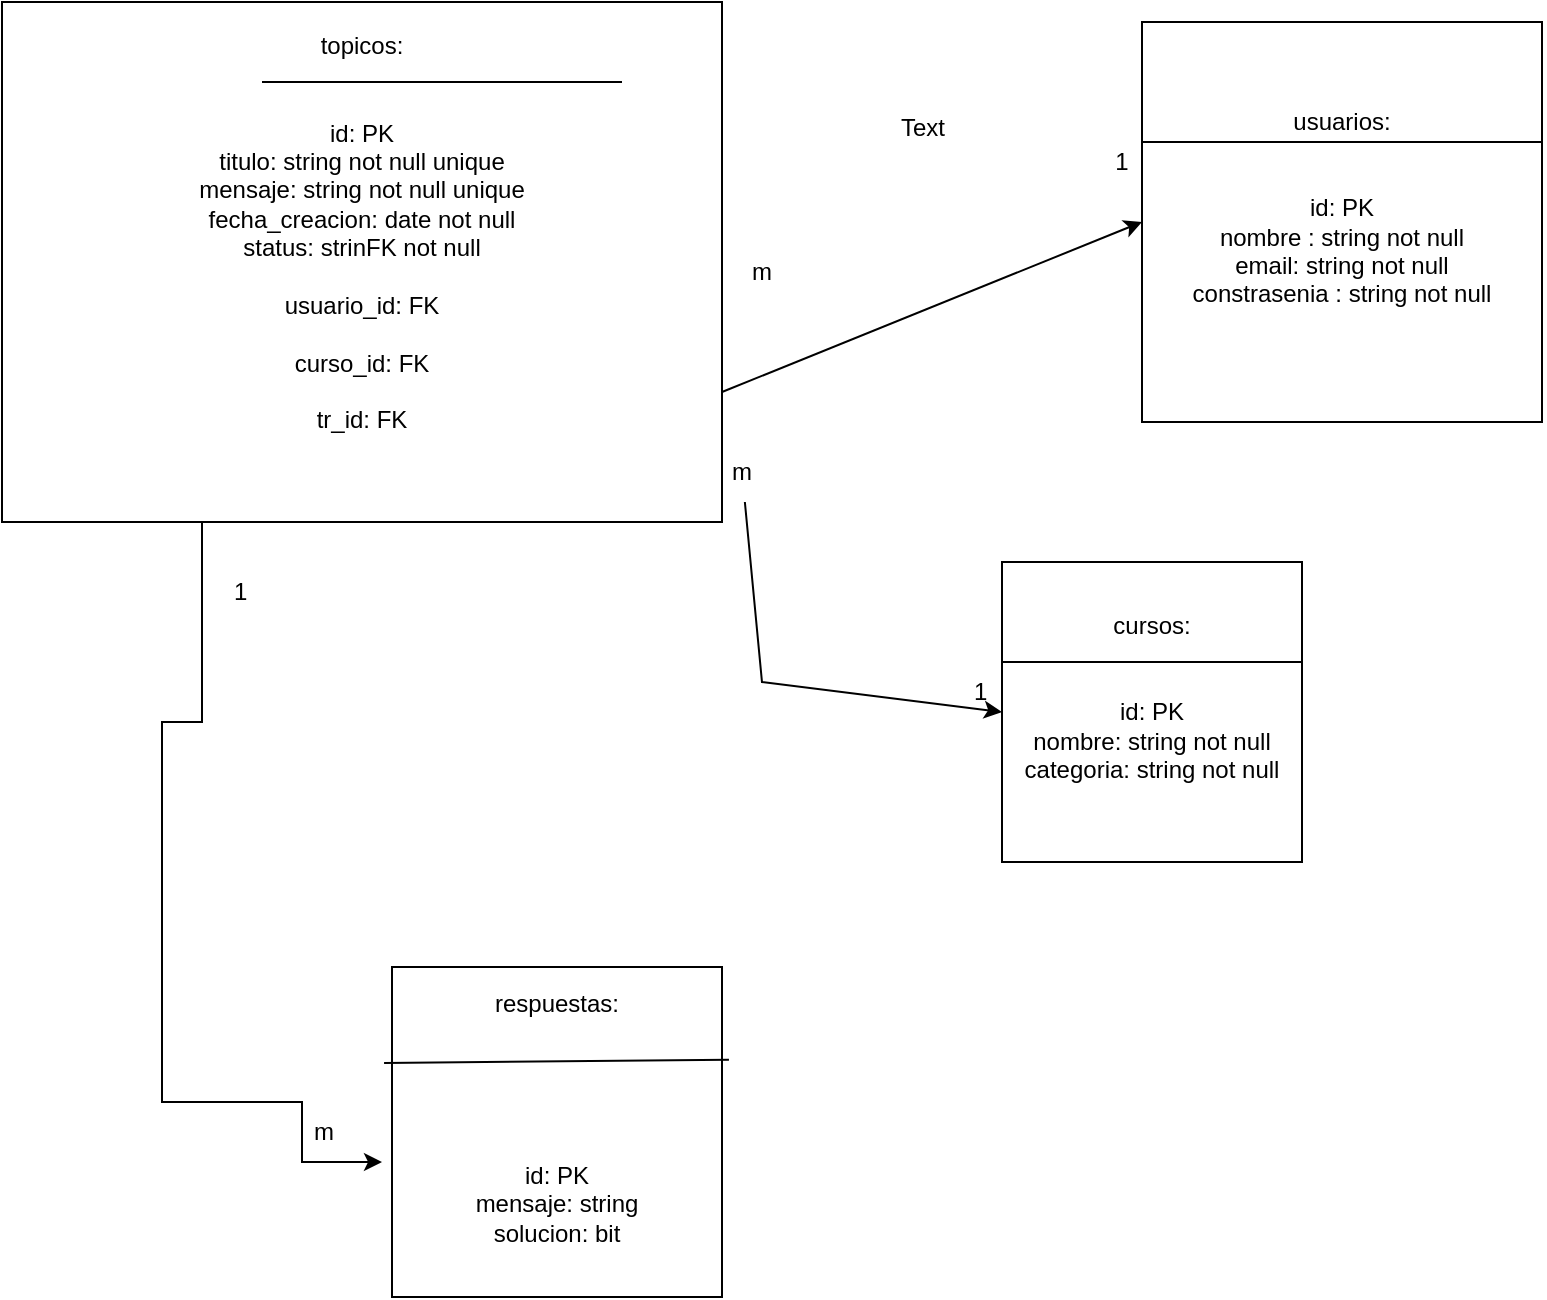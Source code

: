 <mxfile version="21.8.2" type="device">
  <diagram name="Página-1" id="uLLE9xcBZAL9IsNxi--x">
    <mxGraphModel dx="1707" dy="462" grid="1" gridSize="10" guides="1" tooltips="1" connect="1" arrows="1" fold="1" page="1" pageScale="1" pageWidth="827" pageHeight="1169" math="0" shadow="0">
      <root>
        <mxCell id="0" />
        <mxCell id="1" parent="0" />
        <mxCell id="vYP1lrNpKRu_MKm1QBxM-2" value="&lt;div&gt;usuarios:&lt;/div&gt;&lt;div&gt;&lt;br&gt;&lt;/div&gt;&lt;div&gt;&lt;br&gt;&lt;/div&gt;&lt;div&gt;id: PK&lt;br&gt;&lt;/div&gt;&lt;div&gt;nombre : string not null&lt;/div&gt;&lt;div&gt;email: string not null&lt;/div&gt;&lt;div&gt;constrasenia : string not null&lt;br&gt;&lt;/div&gt;&lt;div&gt;&lt;br&gt;&lt;/div&gt;" style="whiteSpace=wrap;html=1;aspect=fixed;" parent="1" vertex="1">
          <mxGeometry x="530" y="220" width="200" height="200" as="geometry" />
        </mxCell>
        <mxCell id="vYP1lrNpKRu_MKm1QBxM-5" value="" style="group" parent="1" vertex="1" connectable="0">
          <mxGeometry x="70" y="210" width="250" height="260" as="geometry" />
        </mxCell>
        <mxCell id="vYP1lrNpKRu_MKm1QBxM-1" value="&lt;div&gt;topicos:&lt;/div&gt;&lt;div&gt;&lt;br&gt;&lt;/div&gt;&lt;div&gt;&lt;br&gt;&lt;/div&gt;&lt;div&gt;id: PK&lt;br&gt;&lt;/div&gt;&lt;div&gt;titulo: string not null unique&lt;br&gt;&lt;/div&gt;&lt;div&gt;mensaje: string not null unique&lt;/div&gt;&lt;div&gt;fecha_creacion: date not null &lt;br&gt;&lt;/div&gt;&lt;div&gt;status: strinFK not null &lt;br&gt;&lt;/div&gt;&lt;div&gt;&lt;br&gt;&lt;/div&gt;&lt;div&gt;usuario_id: FK&lt;br&gt;&lt;/div&gt;&lt;div&gt;&lt;br&gt;&lt;/div&gt;&lt;div&gt;curso_id: FK &lt;br&gt;&lt;/div&gt;&lt;div&gt;&amp;nbsp;&lt;br&gt;&lt;/div&gt;&lt;div&gt;tr_id: FK&lt;/div&gt;&lt;div&gt;&lt;br&gt;&lt;/div&gt;&lt;div&gt;&lt;br&gt;&lt;/div&gt;" style="rounded=0;whiteSpace=wrap;html=1;" parent="vYP1lrNpKRu_MKm1QBxM-5" vertex="1">
          <mxGeometry x="-110" width="360" height="260" as="geometry" />
        </mxCell>
        <mxCell id="vYP1lrNpKRu_MKm1QBxM-3" value="" style="endArrow=none;html=1;rounded=0;" parent="vYP1lrNpKRu_MKm1QBxM-5" edge="1">
          <mxGeometry width="50" height="50" relative="1" as="geometry">
            <mxPoint x="20" y="40" as="sourcePoint" />
            <mxPoint x="200" y="40" as="targetPoint" />
            <Array as="points">
              <mxPoint x="100" y="40" />
            </Array>
          </mxGeometry>
        </mxCell>
        <mxCell id="vYP1lrNpKRu_MKm1QBxM-6" value="" style="endArrow=classic;html=1;rounded=0;exitX=1;exitY=0.75;exitDx=0;exitDy=0;entryX=0;entryY=0.5;entryDx=0;entryDy=0;" parent="1" source="vYP1lrNpKRu_MKm1QBxM-1" target="vYP1lrNpKRu_MKm1QBxM-2" edge="1">
          <mxGeometry width="50" height="50" relative="1" as="geometry">
            <mxPoint x="390" y="360" as="sourcePoint" />
            <mxPoint x="440" y="310" as="targetPoint" />
          </mxGeometry>
        </mxCell>
        <mxCell id="vYP1lrNpKRu_MKm1QBxM-7" value="1" style="text;html=1;strokeColor=none;fillColor=none;align=center;verticalAlign=middle;whiteSpace=wrap;rounded=0;" parent="1" vertex="1">
          <mxGeometry x="490" y="275" width="60" height="30" as="geometry" />
        </mxCell>
        <mxCell id="vYP1lrNpKRu_MKm1QBxM-8" value="m" style="text;html=1;strokeColor=none;fillColor=none;align=center;verticalAlign=middle;whiteSpace=wrap;rounded=0;" parent="1" vertex="1">
          <mxGeometry x="310" y="330" width="60" height="30" as="geometry" />
        </mxCell>
        <mxCell id="vYP1lrNpKRu_MKm1QBxM-11" value="&lt;div&gt;cursos:&lt;/div&gt;&lt;div&gt;&lt;br&gt;&lt;/div&gt;&lt;div&gt;&lt;br&gt;&lt;/div&gt;&lt;div&gt;id: PK &lt;br&gt;&lt;/div&gt;&lt;div&gt;nombre: string not null&lt;br&gt;&lt;/div&gt;&lt;div&gt;categoria: string not null&lt;br&gt;&lt;/div&gt;&lt;div&gt;&lt;br&gt;&lt;/div&gt;" style="whiteSpace=wrap;html=1;aspect=fixed;" parent="1" vertex="1">
          <mxGeometry x="460" y="490" width="150" height="150" as="geometry" />
        </mxCell>
        <mxCell id="vYP1lrNpKRu_MKm1QBxM-12" value="" style="endArrow=none;html=1;rounded=0;" parent="1" edge="1">
          <mxGeometry width="50" height="50" relative="1" as="geometry">
            <mxPoint x="530" y="280" as="sourcePoint" />
            <mxPoint x="730" y="280" as="targetPoint" />
          </mxGeometry>
        </mxCell>
        <mxCell id="vYP1lrNpKRu_MKm1QBxM-13" value="" style="endArrow=none;html=1;rounded=0;" parent="1" edge="1">
          <mxGeometry width="50" height="50" relative="1" as="geometry">
            <mxPoint x="460" y="540" as="sourcePoint" />
            <mxPoint x="610" y="540" as="targetPoint" />
          </mxGeometry>
        </mxCell>
        <mxCell id="vYP1lrNpKRu_MKm1QBxM-14" value="" style="endArrow=classic;html=1;rounded=0;entryX=0;entryY=0.5;entryDx=0;entryDy=0;" parent="1" source="vYP1lrNpKRu_MKm1QBxM-16" target="vYP1lrNpKRu_MKm1QBxM-11" edge="1">
          <mxGeometry width="50" height="50" relative="1" as="geometry">
            <mxPoint x="320" y="390" as="sourcePoint" />
            <mxPoint x="440" y="400" as="targetPoint" />
            <Array as="points">
              <mxPoint x="340" y="550" />
            </Array>
          </mxGeometry>
        </mxCell>
        <mxCell id="vYP1lrNpKRu_MKm1QBxM-15" value="1" style="text;strokeColor=none;fillColor=none;align=left;verticalAlign=middle;spacingLeft=4;spacingRight=4;overflow=hidden;points=[[0,0.5],[1,0.5]];portConstraint=eastwest;rotatable=0;whiteSpace=wrap;html=1;" parent="1" vertex="1">
          <mxGeometry x="440" y="540" width="80" height="30" as="geometry" />
        </mxCell>
        <mxCell id="vYP1lrNpKRu_MKm1QBxM-18" style="edgeStyle=orthogonalEdgeStyle;rounded=0;orthogonalLoop=1;jettySize=auto;html=1;" parent="1" source="vYP1lrNpKRu_MKm1QBxM-1" edge="1">
          <mxGeometry relative="1" as="geometry">
            <mxPoint x="150" y="790" as="targetPoint" />
            <Array as="points">
              <mxPoint x="60" y="570" />
              <mxPoint x="40" y="570" />
              <mxPoint x="40" y="760" />
              <mxPoint x="110" y="760" />
              <mxPoint x="110" y="790" />
            </Array>
          </mxGeometry>
        </mxCell>
        <mxCell id="vYP1lrNpKRu_MKm1QBxM-16" value="m" style="text;html=1;strokeColor=none;fillColor=none;align=center;verticalAlign=middle;whiteSpace=wrap;rounded=0;" parent="1" vertex="1">
          <mxGeometry x="300" y="430" width="60" height="30" as="geometry" />
        </mxCell>
        <mxCell id="vYP1lrNpKRu_MKm1QBxM-19" value="1" style="text;strokeColor=none;fillColor=none;align=left;verticalAlign=middle;spacingLeft=4;spacingRight=4;overflow=hidden;points=[[0,0.5],[1,0.5]];portConstraint=eastwest;rotatable=0;whiteSpace=wrap;html=1;" parent="1" vertex="1">
          <mxGeometry x="70" y="490" width="80" height="30" as="geometry" />
        </mxCell>
        <mxCell id="vYP1lrNpKRu_MKm1QBxM-20" value="m" style="text;strokeColor=none;fillColor=none;align=left;verticalAlign=middle;spacingLeft=4;spacingRight=4;overflow=hidden;points=[[0,0.5],[1,0.5]];portConstraint=eastwest;rotatable=0;whiteSpace=wrap;html=1;" parent="1" vertex="1">
          <mxGeometry x="110" y="760" width="80" height="30" as="geometry" />
        </mxCell>
        <mxCell id="vYP1lrNpKRu_MKm1QBxM-24" value="&lt;div&gt;respuestas:&lt;/div&gt;&lt;div&gt;&lt;br&gt;&lt;/div&gt;&lt;div&gt;&lt;br&gt;&lt;/div&gt;&lt;div&gt;&lt;br&gt;&lt;/div&gt;&lt;div&gt;&lt;br&gt;&lt;/div&gt;&lt;div&gt;&lt;br&gt;&lt;/div&gt;&lt;div&gt;id: PK&lt;br&gt;&lt;/div&gt;&lt;div&gt;mensaje: string&lt;/div&gt;&lt;div&gt;solucion: bit&lt;br&gt;&lt;/div&gt;&lt;div&gt;&lt;br&gt;&lt;/div&gt;" style="whiteSpace=wrap;html=1;aspect=fixed;" parent="1" vertex="1">
          <mxGeometry x="155" y="692.5" width="165" height="165" as="geometry" />
        </mxCell>
        <mxCell id="vYP1lrNpKRu_MKm1QBxM-26" value="" style="endArrow=none;html=1;rounded=0;entryX=1.021;entryY=0.281;entryDx=0;entryDy=0;entryPerimeter=0;exitX=-0.024;exitY=0.291;exitDx=0;exitDy=0;exitPerimeter=0;" parent="1" source="vYP1lrNpKRu_MKm1QBxM-24" target="vYP1lrNpKRu_MKm1QBxM-24" edge="1">
          <mxGeometry width="50" height="50" relative="1" as="geometry">
            <mxPoint x="510" y="790" as="sourcePoint" />
            <mxPoint x="670" y="790" as="targetPoint" />
          </mxGeometry>
        </mxCell>
        <mxCell id="vYP1lrNpKRu_MKm1QBxM-29" value="Text" style="text;html=1;align=center;verticalAlign=middle;resizable=0;points=[];autosize=1;strokeColor=none;fillColor=none;" parent="1" vertex="1">
          <mxGeometry x="400" y="258" width="40" height="30" as="geometry" />
        </mxCell>
      </root>
    </mxGraphModel>
  </diagram>
</mxfile>
